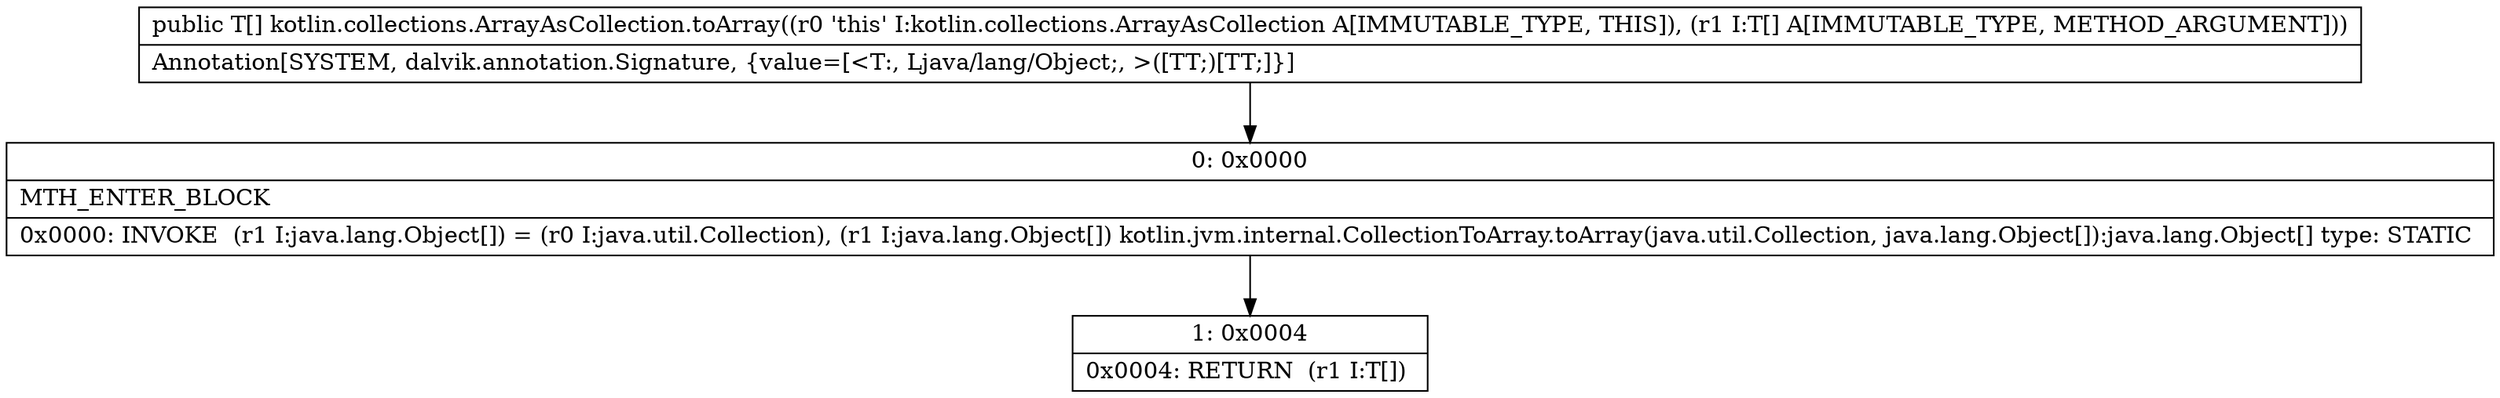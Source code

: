 digraph "CFG forkotlin.collections.ArrayAsCollection.toArray([Ljava\/lang\/Object;)[Ljava\/lang\/Object;" {
Node_0 [shape=record,label="{0\:\ 0x0000|MTH_ENTER_BLOCK\l|0x0000: INVOKE  (r1 I:java.lang.Object[]) = (r0 I:java.util.Collection), (r1 I:java.lang.Object[]) kotlin.jvm.internal.CollectionToArray.toArray(java.util.Collection, java.lang.Object[]):java.lang.Object[] type: STATIC \l}"];
Node_1 [shape=record,label="{1\:\ 0x0004|0x0004: RETURN  (r1 I:T[]) \l}"];
MethodNode[shape=record,label="{public T[] kotlin.collections.ArrayAsCollection.toArray((r0 'this' I:kotlin.collections.ArrayAsCollection A[IMMUTABLE_TYPE, THIS]), (r1 I:T[] A[IMMUTABLE_TYPE, METHOD_ARGUMENT]))  | Annotation[SYSTEM, dalvik.annotation.Signature, \{value=[\<T:, Ljava\/lang\/Object;, \>([TT;)[TT;]\}]\l}"];
MethodNode -> Node_0;
Node_0 -> Node_1;
}

